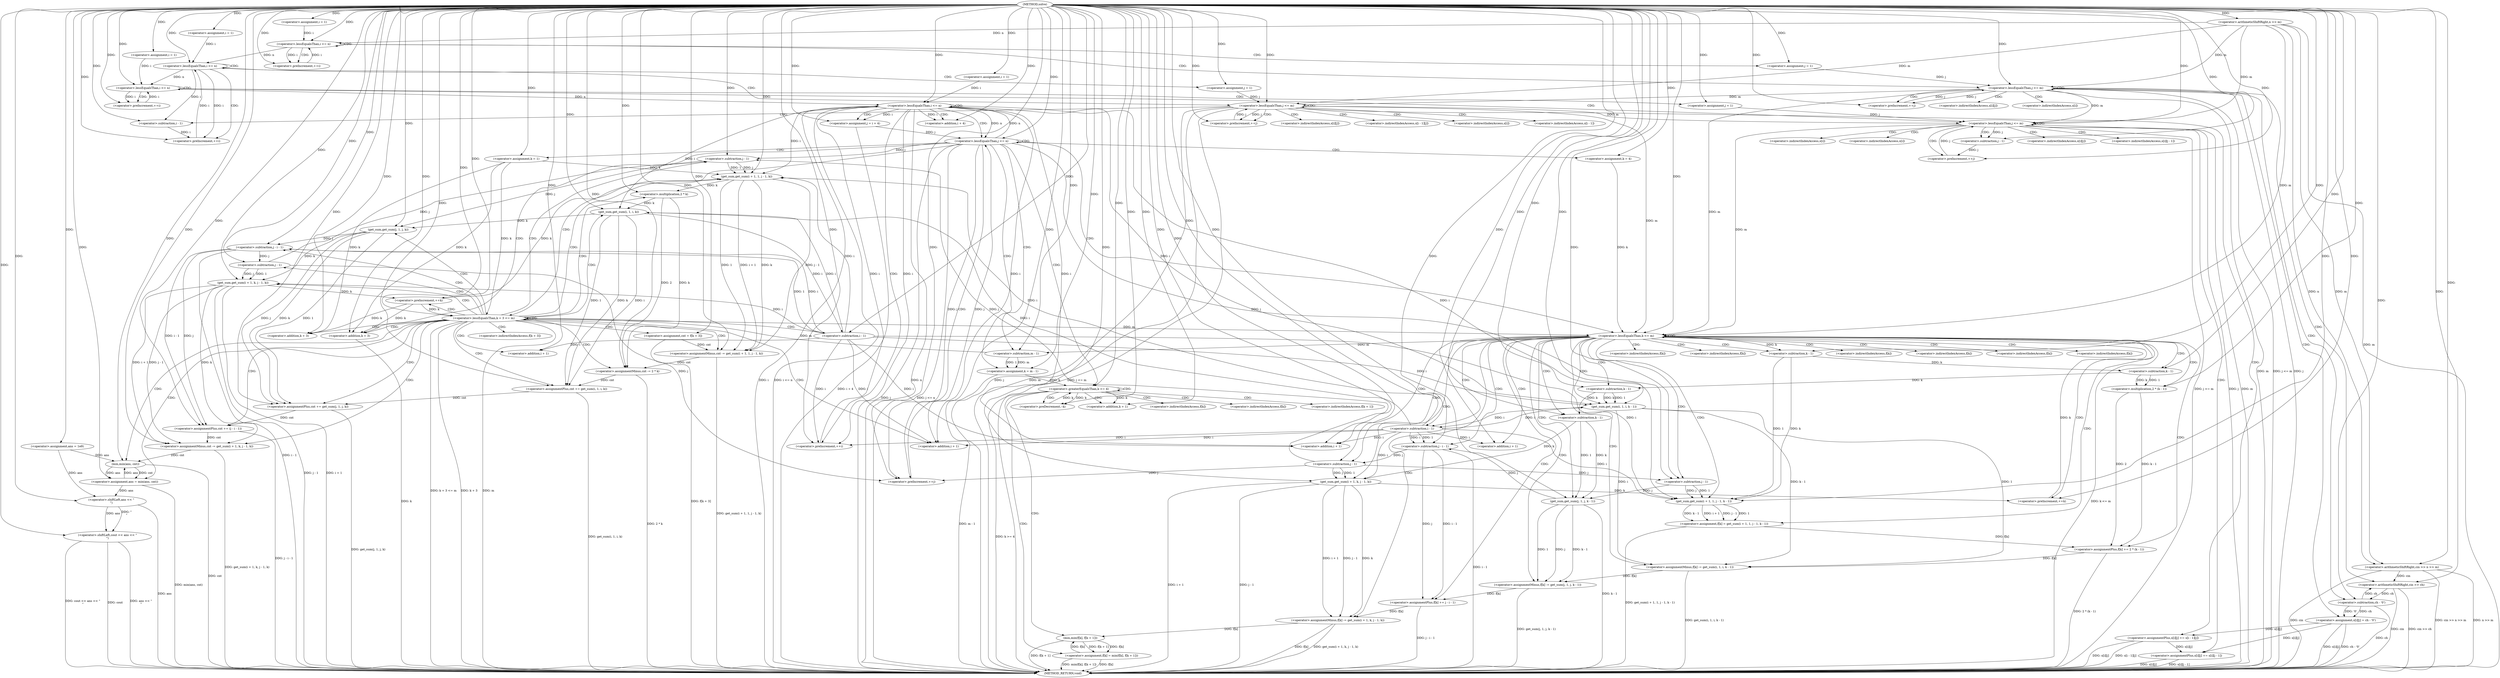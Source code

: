 digraph "solve" {  
"1000140" [label = "(METHOD,solve)" ]
"1000464" [label = "(METHOD_RETURN,void)" ]
"1000142" [label = "(<operator>.arithmeticShiftRight,cin >> n >> m)" ]
"1000253" [label = "(<operator>.assignment,ans = 1e9)" ]
"1000459" [label = "(<operator>.shiftLeft,cout << ans << \"\n\")" ]
"1000149" [label = "(<operator>.assignment,i = 1)" ]
"1000152" [label = "(<operator>.lessEqualsThan,i <= n)" ]
"1000155" [label = "(<operator>.preIncrement,++i)" ]
"1000184" [label = "(<operator>.assignment,i = 1)" ]
"1000187" [label = "(<operator>.lessEqualsThan,i <= n)" ]
"1000190" [label = "(<operator>.preIncrement,++i)" ]
"1000219" [label = "(<operator>.assignment,i = 1)" ]
"1000222" [label = "(<operator>.lessEqualsThan,i <= n)" ]
"1000225" [label = "(<operator>.preIncrement,++i)" ]
"1000258" [label = "(<operator>.assignment,i = 1)" ]
"1000261" [label = "(<operator>.lessEqualsThan,i <= n)" ]
"1000264" [label = "(<operator>.preIncrement,++i)" ]
"1000144" [label = "(<operator>.arithmeticShiftRight,n >> m)" ]
"1000461" [label = "(<operator>.shiftLeft,ans << \"\n\")" ]
"1000160" [label = "(<operator>.assignment,j = 1)" ]
"1000163" [label = "(<operator>.lessEqualsThan,j <= m)" ]
"1000166" [label = "(<operator>.preIncrement,++j)" ]
"1000195" [label = "(<operator>.assignment,j = 1)" ]
"1000198" [label = "(<operator>.lessEqualsThan,j <= m)" ]
"1000201" [label = "(<operator>.preIncrement,++j)" ]
"1000230" [label = "(<operator>.assignment,j = 1)" ]
"1000233" [label = "(<operator>.lessEqualsThan,j <= m)" ]
"1000236" [label = "(<operator>.preIncrement,++j)" ]
"1000269" [label = "(<operator>.assignment,j = i + 4)" ]
"1000274" [label = "(<operator>.lessEqualsThan,j <= n)" ]
"1000277" [label = "(<operator>.preIncrement,++j)" ]
"1000170" [label = "(<operator>.arithmeticShiftRight,cin >> ch)" ]
"1000173" [label = "(<operator>.assignment,s[i][j] = ch - '0')" ]
"1000204" [label = "(<operator>.assignmentPlus,s[i][j] += s[i - 1][j])" ]
"1000239" [label = "(<operator>.assignmentPlus,s[i][j] += s[i][j - 1])" ]
"1000271" [label = "(<operator>.addition,i + 4)" ]
"1000282" [label = "(<operator>.assignment,k = 4)" ]
"1000285" [label = "(<operator>.lessEqualsThan,k <= m)" ]
"1000288" [label = "(<operator>.preIncrement,++k)" ]
"1000361" [label = "(<operator>.assignment,k = m - 1)" ]
"1000366" [label = "(<operator>.greaterEqualsThan,k >= 4)" ]
"1000369" [label = "(<operator>.preDecrement,--k)" ]
"1000387" [label = "(<operator>.assignment,k = 1)" ]
"1000390" [label = "(<operator>.lessEqualsThan,k + 3 <= m)" ]
"1000395" [label = "(<operator>.preIncrement,++k)" ]
"1000179" [label = "(<operator>.subtraction,ch - '0')" ]
"1000291" [label = "(<operator>.assignment,f[k] = get_sum(i + 1, 1, j - 1, k - 1))" ]
"1000306" [label = "(<operator>.assignmentPlus,f[k] += 2 * (k - 1))" ]
"1000315" [label = "(<operator>.assignmentMinus,f[k] -= get_sum(i, 1, i, k - 1))" ]
"1000326" [label = "(<operator>.assignmentMinus,f[k] -= get_sum(j, 1, j, k - 1))" ]
"1000337" [label = "(<operator>.assignmentPlus,f[k] += j - i - 1)" ]
"1000346" [label = "(<operator>.assignmentMinus,f[k] -= get_sum(i + 1, k, j - 1, k))" ]
"1000372" [label = "(<operator>.assignment,f[k] = min(f[k], f[k + 1]))" ]
"1000399" [label = "(<operator>.assignment,cnt = f[k + 3])" ]
"1000406" [label = "(<operator>.assignmentMinus,cnt -= get_sum(i + 1, 1, j - 1, k))" ]
"1000417" [label = "(<operator>.assignmentMinus,cnt -= 2 * k)" ]
"1000422" [label = "(<operator>.assignmentPlus,cnt += get_sum(i, 1, i, k))" ]
"1000429" [label = "(<operator>.assignmentPlus,cnt += get_sum(j, 1, j, k))" ]
"1000436" [label = "(<operator>.assignmentPlus,cnt += (j - i - 1))" ]
"1000443" [label = "(<operator>.assignmentMinus,cnt -= get_sum(i + 1, k, j - 1, k))" ]
"1000454" [label = "(<operator>.assignment,ans = min(ans, cnt))" ]
"1000249" [label = "(<operator>.subtraction,j - 1)" ]
"1000363" [label = "(<operator>.subtraction,m - 1)" ]
"1000391" [label = "(<operator>.addition,k + 3)" ]
"1000213" [label = "(<operator>.subtraction,i - 1)" ]
"1000295" [label = "(get_sum,get_sum(i + 1, 1, j - 1, k - 1))" ]
"1000310" [label = "(<operator>.multiplication,2 * (k - 1))" ]
"1000319" [label = "(get_sum,get_sum(i, 1, i, k - 1))" ]
"1000330" [label = "(get_sum,get_sum(j, 1, j, k - 1))" ]
"1000341" [label = "(<operator>.subtraction,j - i - 1)" ]
"1000350" [label = "(get_sum,get_sum(i + 1, k, j - 1, k))" ]
"1000376" [label = "(min,min(f[k], f[k + 1]))" ]
"1000408" [label = "(get_sum,get_sum(i + 1, 1, j - 1, k))" ]
"1000419" [label = "(<operator>.multiplication,2 * k)" ]
"1000424" [label = "(get_sum,get_sum(i, 1, i, k))" ]
"1000431" [label = "(get_sum,get_sum(j, 1, j, k))" ]
"1000438" [label = "(<operator>.subtraction,j - i - 1)" ]
"1000445" [label = "(get_sum,get_sum(i + 1, k, j - 1, k))" ]
"1000456" [label = "(min,min(ans, cnt))" ]
"1000296" [label = "(<operator>.addition,i + 1)" ]
"1000300" [label = "(<operator>.subtraction,j - 1)" ]
"1000303" [label = "(<operator>.subtraction,k - 1)" ]
"1000312" [label = "(<operator>.subtraction,k - 1)" ]
"1000323" [label = "(<operator>.subtraction,k - 1)" ]
"1000334" [label = "(<operator>.subtraction,k - 1)" ]
"1000343" [label = "(<operator>.subtraction,i - 1)" ]
"1000351" [label = "(<operator>.addition,i + 1)" ]
"1000355" [label = "(<operator>.subtraction,j - 1)" ]
"1000403" [label = "(<operator>.addition,k + 3)" ]
"1000409" [label = "(<operator>.addition,i + 1)" ]
"1000413" [label = "(<operator>.subtraction,j - 1)" ]
"1000440" [label = "(<operator>.subtraction,i - 1)" ]
"1000446" [label = "(<operator>.addition,i + 1)" ]
"1000450" [label = "(<operator>.subtraction,j - 1)" ]
"1000382" [label = "(<operator>.addition,k + 1)" ]
"1000174" [label = "(<operator>.indirectIndexAccess,s[i][j])" ]
"1000205" [label = "(<operator>.indirectIndexAccess,s[i][j])" ]
"1000210" [label = "(<operator>.indirectIndexAccess,s[i - 1][j])" ]
"1000240" [label = "(<operator>.indirectIndexAccess,s[i][j])" ]
"1000245" [label = "(<operator>.indirectIndexAccess,s[i][j - 1])" ]
"1000175" [label = "(<operator>.indirectIndexAccess,s[i])" ]
"1000206" [label = "(<operator>.indirectIndexAccess,s[i])" ]
"1000211" [label = "(<operator>.indirectIndexAccess,s[i - 1])" ]
"1000241" [label = "(<operator>.indirectIndexAccess,s[i])" ]
"1000246" [label = "(<operator>.indirectIndexAccess,s[i])" ]
"1000292" [label = "(<operator>.indirectIndexAccess,f[k])" ]
"1000307" [label = "(<operator>.indirectIndexAccess,f[k])" ]
"1000316" [label = "(<operator>.indirectIndexAccess,f[k])" ]
"1000327" [label = "(<operator>.indirectIndexAccess,f[k])" ]
"1000338" [label = "(<operator>.indirectIndexAccess,f[k])" ]
"1000347" [label = "(<operator>.indirectIndexAccess,f[k])" ]
"1000373" [label = "(<operator>.indirectIndexAccess,f[k])" ]
"1000401" [label = "(<operator>.indirectIndexAccess,f[k + 3])" ]
"1000377" [label = "(<operator>.indirectIndexAccess,f[k])" ]
"1000380" [label = "(<operator>.indirectIndexAccess,f[k + 1])" ]
  "1000142" -> "1000464"  [ label = "DDG: cin"] 
  "1000144" -> "1000464"  [ label = "DDG: m"] 
  "1000142" -> "1000464"  [ label = "DDG: n >> m"] 
  "1000142" -> "1000464"  [ label = "DDG: cin >> n >> m"] 
  "1000261" -> "1000464"  [ label = "DDG: i"] 
  "1000261" -> "1000464"  [ label = "DDG: n"] 
  "1000261" -> "1000464"  [ label = "DDG: i <= n"] 
  "1000461" -> "1000464"  [ label = "DDG: ans"] 
  "1000459" -> "1000464"  [ label = "DDG: ans << \"\n\""] 
  "1000459" -> "1000464"  [ label = "DDG: cout << ans << \"\n\""] 
  "1000269" -> "1000464"  [ label = "DDG: i + 4"] 
  "1000274" -> "1000464"  [ label = "DDG: j"] 
  "1000274" -> "1000464"  [ label = "DDG: j <= n"] 
  "1000285" -> "1000464"  [ label = "DDG: k <= m"] 
  "1000361" -> "1000464"  [ label = "DDG: m - 1"] 
  "1000366" -> "1000464"  [ label = "DDG: k >= 4"] 
  "1000391" -> "1000464"  [ label = "DDG: k"] 
  "1000390" -> "1000464"  [ label = "DDG: k + 3"] 
  "1000390" -> "1000464"  [ label = "DDG: m"] 
  "1000390" -> "1000464"  [ label = "DDG: k + 3 <= m"] 
  "1000399" -> "1000464"  [ label = "DDG: f[k + 3]"] 
  "1000406" -> "1000464"  [ label = "DDG: get_sum(i + 1, 1, j - 1, k)"] 
  "1000417" -> "1000464"  [ label = "DDG: 2 * k"] 
  "1000422" -> "1000464"  [ label = "DDG: get_sum(i, 1, i, k)"] 
  "1000429" -> "1000464"  [ label = "DDG: get_sum(j, 1, j, k)"] 
  "1000438" -> "1000464"  [ label = "DDG: i - 1"] 
  "1000436" -> "1000464"  [ label = "DDG: j - i - 1"] 
  "1000445" -> "1000464"  [ label = "DDG: i + 1"] 
  "1000445" -> "1000464"  [ label = "DDG: j - 1"] 
  "1000443" -> "1000464"  [ label = "DDG: get_sum(i + 1, k, j - 1, k)"] 
  "1000456" -> "1000464"  [ label = "DDG: cnt"] 
  "1000454" -> "1000464"  [ label = "DDG: min(ans, cnt)"] 
  "1000372" -> "1000464"  [ label = "DDG: f[k]"] 
  "1000376" -> "1000464"  [ label = "DDG: f[k + 1]"] 
  "1000372" -> "1000464"  [ label = "DDG: min(f[k], f[k + 1])"] 
  "1000291" -> "1000464"  [ label = "DDG: get_sum(i + 1, 1, j - 1, k - 1)"] 
  "1000306" -> "1000464"  [ label = "DDG: 2 * (k - 1)"] 
  "1000315" -> "1000464"  [ label = "DDG: get_sum(i, 1, i, k - 1)"] 
  "1000330" -> "1000464"  [ label = "DDG: k - 1"] 
  "1000326" -> "1000464"  [ label = "DDG: get_sum(j, 1, j, k - 1)"] 
  "1000341" -> "1000464"  [ label = "DDG: i - 1"] 
  "1000337" -> "1000464"  [ label = "DDG: j - i - 1"] 
  "1000346" -> "1000464"  [ label = "DDG: f[k]"] 
  "1000350" -> "1000464"  [ label = "DDG: i + 1"] 
  "1000350" -> "1000464"  [ label = "DDG: j - 1"] 
  "1000346" -> "1000464"  [ label = "DDG: get_sum(i + 1, k, j - 1, k)"] 
  "1000233" -> "1000464"  [ label = "DDG: j"] 
  "1000233" -> "1000464"  [ label = "DDG: m"] 
  "1000233" -> "1000464"  [ label = "DDG: j <= m"] 
  "1000239" -> "1000464"  [ label = "DDG: s[i][j]"] 
  "1000239" -> "1000464"  [ label = "DDG: s[i][j - 1]"] 
  "1000198" -> "1000464"  [ label = "DDG: j"] 
  "1000198" -> "1000464"  [ label = "DDG: m"] 
  "1000198" -> "1000464"  [ label = "DDG: j <= m"] 
  "1000204" -> "1000464"  [ label = "DDG: s[i][j]"] 
  "1000204" -> "1000464"  [ label = "DDG: s[i - 1][j]"] 
  "1000163" -> "1000464"  [ label = "DDG: j"] 
  "1000163" -> "1000464"  [ label = "DDG: m"] 
  "1000163" -> "1000464"  [ label = "DDG: j <= m"] 
  "1000170" -> "1000464"  [ label = "DDG: cin"] 
  "1000170" -> "1000464"  [ label = "DDG: cin >> ch"] 
  "1000173" -> "1000464"  [ label = "DDG: s[i][j]"] 
  "1000179" -> "1000464"  [ label = "DDG: ch"] 
  "1000173" -> "1000464"  [ label = "DDG: ch - '0'"] 
  "1000459" -> "1000464"  [ label = "DDG: cout"] 
  "1000140" -> "1000253"  [ label = "DDG: "] 
  "1000140" -> "1000142"  [ label = "DDG: "] 
  "1000144" -> "1000142"  [ label = "DDG: m"] 
  "1000144" -> "1000142"  [ label = "DDG: n"] 
  "1000140" -> "1000149"  [ label = "DDG: "] 
  "1000140" -> "1000184"  [ label = "DDG: "] 
  "1000140" -> "1000219"  [ label = "DDG: "] 
  "1000140" -> "1000258"  [ label = "DDG: "] 
  "1000140" -> "1000459"  [ label = "DDG: "] 
  "1000461" -> "1000459"  [ label = "DDG: \"\n\""] 
  "1000461" -> "1000459"  [ label = "DDG: ans"] 
  "1000140" -> "1000144"  [ label = "DDG: "] 
  "1000149" -> "1000152"  [ label = "DDG: i"] 
  "1000155" -> "1000152"  [ label = "DDG: i"] 
  "1000140" -> "1000152"  [ label = "DDG: "] 
  "1000144" -> "1000152"  [ label = "DDG: n"] 
  "1000152" -> "1000155"  [ label = "DDG: i"] 
  "1000140" -> "1000155"  [ label = "DDG: "] 
  "1000184" -> "1000187"  [ label = "DDG: i"] 
  "1000190" -> "1000187"  [ label = "DDG: i"] 
  "1000140" -> "1000187"  [ label = "DDG: "] 
  "1000152" -> "1000187"  [ label = "DDG: n"] 
  "1000187" -> "1000190"  [ label = "DDG: i"] 
  "1000213" -> "1000190"  [ label = "DDG: i"] 
  "1000140" -> "1000190"  [ label = "DDG: "] 
  "1000219" -> "1000222"  [ label = "DDG: i"] 
  "1000225" -> "1000222"  [ label = "DDG: i"] 
  "1000140" -> "1000222"  [ label = "DDG: "] 
  "1000187" -> "1000222"  [ label = "DDG: n"] 
  "1000222" -> "1000225"  [ label = "DDG: i"] 
  "1000140" -> "1000225"  [ label = "DDG: "] 
  "1000258" -> "1000261"  [ label = "DDG: i"] 
  "1000264" -> "1000261"  [ label = "DDG: i"] 
  "1000140" -> "1000261"  [ label = "DDG: "] 
  "1000222" -> "1000261"  [ label = "DDG: n"] 
  "1000274" -> "1000261"  [ label = "DDG: n"] 
  "1000140" -> "1000264"  [ label = "DDG: "] 
  "1000261" -> "1000264"  [ label = "DDG: i"] 
  "1000440" -> "1000264"  [ label = "DDG: i"] 
  "1000343" -> "1000264"  [ label = "DDG: i"] 
  "1000253" -> "1000461"  [ label = "DDG: ans"] 
  "1000454" -> "1000461"  [ label = "DDG: ans"] 
  "1000140" -> "1000461"  [ label = "DDG: "] 
  "1000140" -> "1000160"  [ label = "DDG: "] 
  "1000140" -> "1000195"  [ label = "DDG: "] 
  "1000140" -> "1000230"  [ label = "DDG: "] 
  "1000140" -> "1000269"  [ label = "DDG: "] 
  "1000261" -> "1000269"  [ label = "DDG: i"] 
  "1000160" -> "1000163"  [ label = "DDG: j"] 
  "1000166" -> "1000163"  [ label = "DDG: j"] 
  "1000140" -> "1000163"  [ label = "DDG: "] 
  "1000144" -> "1000163"  [ label = "DDG: m"] 
  "1000163" -> "1000166"  [ label = "DDG: j"] 
  "1000140" -> "1000166"  [ label = "DDG: "] 
  "1000179" -> "1000173"  [ label = "DDG: ch"] 
  "1000179" -> "1000173"  [ label = "DDG: '0'"] 
  "1000195" -> "1000198"  [ label = "DDG: j"] 
  "1000201" -> "1000198"  [ label = "DDG: j"] 
  "1000140" -> "1000198"  [ label = "DDG: "] 
  "1000144" -> "1000198"  [ label = "DDG: m"] 
  "1000163" -> "1000198"  [ label = "DDG: m"] 
  "1000198" -> "1000201"  [ label = "DDG: j"] 
  "1000140" -> "1000201"  [ label = "DDG: "] 
  "1000230" -> "1000233"  [ label = "DDG: j"] 
  "1000236" -> "1000233"  [ label = "DDG: j"] 
  "1000140" -> "1000233"  [ label = "DDG: "] 
  "1000144" -> "1000233"  [ label = "DDG: m"] 
  "1000198" -> "1000233"  [ label = "DDG: m"] 
  "1000163" -> "1000233"  [ label = "DDG: m"] 
  "1000249" -> "1000236"  [ label = "DDG: j"] 
  "1000140" -> "1000236"  [ label = "DDG: "] 
  "1000269" -> "1000274"  [ label = "DDG: j"] 
  "1000277" -> "1000274"  [ label = "DDG: j"] 
  "1000140" -> "1000274"  [ label = "DDG: "] 
  "1000261" -> "1000274"  [ label = "DDG: n"] 
  "1000274" -> "1000277"  [ label = "DDG: j"] 
  "1000450" -> "1000277"  [ label = "DDG: j"] 
  "1000355" -> "1000277"  [ label = "DDG: j"] 
  "1000140" -> "1000277"  [ label = "DDG: "] 
  "1000142" -> "1000170"  [ label = "DDG: cin"] 
  "1000140" -> "1000170"  [ label = "DDG: "] 
  "1000179" -> "1000170"  [ label = "DDG: ch"] 
  "1000173" -> "1000204"  [ label = "DDG: s[i][j]"] 
  "1000204" -> "1000239"  [ label = "DDG: s[i][j]"] 
  "1000173" -> "1000239"  [ label = "DDG: s[i][j]"] 
  "1000261" -> "1000271"  [ label = "DDG: i"] 
  "1000140" -> "1000271"  [ label = "DDG: "] 
  "1000140" -> "1000282"  [ label = "DDG: "] 
  "1000363" -> "1000361"  [ label = "DDG: m"] 
  "1000363" -> "1000361"  [ label = "DDG: 1"] 
  "1000140" -> "1000387"  [ label = "DDG: "] 
  "1000170" -> "1000179"  [ label = "DDG: ch"] 
  "1000140" -> "1000179"  [ label = "DDG: "] 
  "1000282" -> "1000285"  [ label = "DDG: k"] 
  "1000288" -> "1000285"  [ label = "DDG: k"] 
  "1000140" -> "1000285"  [ label = "DDG: "] 
  "1000144" -> "1000285"  [ label = "DDG: m"] 
  "1000390" -> "1000285"  [ label = "DDG: m"] 
  "1000233" -> "1000285"  [ label = "DDG: m"] 
  "1000198" -> "1000285"  [ label = "DDG: m"] 
  "1000163" -> "1000285"  [ label = "DDG: m"] 
  "1000350" -> "1000288"  [ label = "DDG: k"] 
  "1000140" -> "1000288"  [ label = "DDG: "] 
  "1000295" -> "1000291"  [ label = "DDG: k - 1"] 
  "1000295" -> "1000291"  [ label = "DDG: i + 1"] 
  "1000295" -> "1000291"  [ label = "DDG: j - 1"] 
  "1000295" -> "1000291"  [ label = "DDG: 1"] 
  "1000310" -> "1000306"  [ label = "DDG: k - 1"] 
  "1000310" -> "1000306"  [ label = "DDG: 2"] 
  "1000319" -> "1000315"  [ label = "DDG: i"] 
  "1000319" -> "1000315"  [ label = "DDG: 1"] 
  "1000319" -> "1000315"  [ label = "DDG: k - 1"] 
  "1000330" -> "1000326"  [ label = "DDG: j"] 
  "1000330" -> "1000326"  [ label = "DDG: 1"] 
  "1000330" -> "1000326"  [ label = "DDG: k - 1"] 
  "1000341" -> "1000337"  [ label = "DDG: j"] 
  "1000341" -> "1000337"  [ label = "DDG: i - 1"] 
  "1000350" -> "1000346"  [ label = "DDG: j - 1"] 
  "1000350" -> "1000346"  [ label = "DDG: i + 1"] 
  "1000350" -> "1000346"  [ label = "DDG: k"] 
  "1000140" -> "1000361"  [ label = "DDG: "] 
  "1000361" -> "1000366"  [ label = "DDG: k"] 
  "1000369" -> "1000366"  [ label = "DDG: k"] 
  "1000140" -> "1000366"  [ label = "DDG: "] 
  "1000140" -> "1000369"  [ label = "DDG: "] 
  "1000366" -> "1000369"  [ label = "DDG: k"] 
  "1000376" -> "1000372"  [ label = "DDG: f[k]"] 
  "1000376" -> "1000372"  [ label = "DDG: f[k + 1]"] 
  "1000387" -> "1000390"  [ label = "DDG: k"] 
  "1000395" -> "1000390"  [ label = "DDG: k"] 
  "1000140" -> "1000390"  [ label = "DDG: "] 
  "1000363" -> "1000390"  [ label = "DDG: m"] 
  "1000445" -> "1000395"  [ label = "DDG: k"] 
  "1000140" -> "1000395"  [ label = "DDG: "] 
  "1000408" -> "1000406"  [ label = "DDG: i + 1"] 
  "1000408" -> "1000406"  [ label = "DDG: k"] 
  "1000408" -> "1000406"  [ label = "DDG: j - 1"] 
  "1000408" -> "1000406"  [ label = "DDG: 1"] 
  "1000419" -> "1000417"  [ label = "DDG: 2"] 
  "1000419" -> "1000417"  [ label = "DDG: k"] 
  "1000424" -> "1000422"  [ label = "DDG: 1"] 
  "1000424" -> "1000422"  [ label = "DDG: k"] 
  "1000424" -> "1000422"  [ label = "DDG: i"] 
  "1000431" -> "1000429"  [ label = "DDG: j"] 
  "1000431" -> "1000429"  [ label = "DDG: k"] 
  "1000431" -> "1000429"  [ label = "DDG: 1"] 
  "1000438" -> "1000436"  [ label = "DDG: j"] 
  "1000438" -> "1000436"  [ label = "DDG: i - 1"] 
  "1000445" -> "1000443"  [ label = "DDG: k"] 
  "1000445" -> "1000443"  [ label = "DDG: i + 1"] 
  "1000445" -> "1000443"  [ label = "DDG: j - 1"] 
  "1000456" -> "1000454"  [ label = "DDG: ans"] 
  "1000456" -> "1000454"  [ label = "DDG: cnt"] 
  "1000233" -> "1000249"  [ label = "DDG: j"] 
  "1000140" -> "1000249"  [ label = "DDG: "] 
  "1000291" -> "1000306"  [ label = "DDG: f[k]"] 
  "1000306" -> "1000315"  [ label = "DDG: f[k]"] 
  "1000315" -> "1000326"  [ label = "DDG: f[k]"] 
  "1000326" -> "1000337"  [ label = "DDG: f[k]"] 
  "1000337" -> "1000346"  [ label = "DDG: f[k]"] 
  "1000285" -> "1000363"  [ label = "DDG: m"] 
  "1000140" -> "1000363"  [ label = "DDG: "] 
  "1000387" -> "1000391"  [ label = "DDG: k"] 
  "1000395" -> "1000391"  [ label = "DDG: k"] 
  "1000140" -> "1000391"  [ label = "DDG: "] 
  "1000140" -> "1000399"  [ label = "DDG: "] 
  "1000399" -> "1000406"  [ label = "DDG: cnt"] 
  "1000140" -> "1000406"  [ label = "DDG: "] 
  "1000406" -> "1000417"  [ label = "DDG: cnt"] 
  "1000140" -> "1000417"  [ label = "DDG: "] 
  "1000417" -> "1000422"  [ label = "DDG: cnt"] 
  "1000140" -> "1000422"  [ label = "DDG: "] 
  "1000422" -> "1000429"  [ label = "DDG: cnt"] 
  "1000140" -> "1000429"  [ label = "DDG: "] 
  "1000429" -> "1000436"  [ label = "DDG: cnt"] 
  "1000140" -> "1000436"  [ label = "DDG: "] 
  "1000436" -> "1000443"  [ label = "DDG: cnt"] 
  "1000140" -> "1000443"  [ label = "DDG: "] 
  "1000140" -> "1000454"  [ label = "DDG: "] 
  "1000187" -> "1000213"  [ label = "DDG: i"] 
  "1000140" -> "1000213"  [ label = "DDG: "] 
  "1000140" -> "1000295"  [ label = "DDG: "] 
  "1000261" -> "1000295"  [ label = "DDG: i"] 
  "1000440" -> "1000295"  [ label = "DDG: i"] 
  "1000343" -> "1000295"  [ label = "DDG: i"] 
  "1000303" -> "1000295"  [ label = "DDG: 1"] 
  "1000303" -> "1000295"  [ label = "DDG: k"] 
  "1000300" -> "1000295"  [ label = "DDG: 1"] 
  "1000300" -> "1000295"  [ label = "DDG: j"] 
  "1000140" -> "1000310"  [ label = "DDG: "] 
  "1000312" -> "1000310"  [ label = "DDG: 1"] 
  "1000312" -> "1000310"  [ label = "DDG: k"] 
  "1000140" -> "1000319"  [ label = "DDG: "] 
  "1000261" -> "1000319"  [ label = "DDG: i"] 
  "1000440" -> "1000319"  [ label = "DDG: i"] 
  "1000343" -> "1000319"  [ label = "DDG: i"] 
  "1000323" -> "1000319"  [ label = "DDG: k"] 
  "1000323" -> "1000319"  [ label = "DDG: 1"] 
  "1000300" -> "1000330"  [ label = "DDG: j"] 
  "1000140" -> "1000330"  [ label = "DDG: "] 
  "1000334" -> "1000330"  [ label = "DDG: 1"] 
  "1000334" -> "1000330"  [ label = "DDG: k"] 
  "1000330" -> "1000341"  [ label = "DDG: j"] 
  "1000140" -> "1000341"  [ label = "DDG: "] 
  "1000343" -> "1000341"  [ label = "DDG: 1"] 
  "1000343" -> "1000341"  [ label = "DDG: i"] 
  "1000343" -> "1000350"  [ label = "DDG: i"] 
  "1000140" -> "1000350"  [ label = "DDG: "] 
  "1000355" -> "1000350"  [ label = "DDG: j"] 
  "1000355" -> "1000350"  [ label = "DDG: 1"] 
  "1000334" -> "1000350"  [ label = "DDG: k"] 
  "1000372" -> "1000376"  [ label = "DDG: f[k]"] 
  "1000346" -> "1000376"  [ label = "DDG: f[k]"] 
  "1000140" -> "1000408"  [ label = "DDG: "] 
  "1000261" -> "1000408"  [ label = "DDG: i"] 
  "1000440" -> "1000408"  [ label = "DDG: i"] 
  "1000343" -> "1000408"  [ label = "DDG: i"] 
  "1000387" -> "1000408"  [ label = "DDG: k"] 
  "1000395" -> "1000408"  [ label = "DDG: k"] 
  "1000413" -> "1000408"  [ label = "DDG: 1"] 
  "1000413" -> "1000408"  [ label = "DDG: j"] 
  "1000140" -> "1000419"  [ label = "DDG: "] 
  "1000408" -> "1000419"  [ label = "DDG: k"] 
  "1000140" -> "1000424"  [ label = "DDG: "] 
  "1000261" -> "1000424"  [ label = "DDG: i"] 
  "1000440" -> "1000424"  [ label = "DDG: i"] 
  "1000343" -> "1000424"  [ label = "DDG: i"] 
  "1000419" -> "1000424"  [ label = "DDG: k"] 
  "1000413" -> "1000431"  [ label = "DDG: j"] 
  "1000140" -> "1000431"  [ label = "DDG: "] 
  "1000424" -> "1000431"  [ label = "DDG: k"] 
  "1000431" -> "1000438"  [ label = "DDG: j"] 
  "1000140" -> "1000438"  [ label = "DDG: "] 
  "1000440" -> "1000438"  [ label = "DDG: 1"] 
  "1000440" -> "1000438"  [ label = "DDG: i"] 
  "1000431" -> "1000445"  [ label = "DDG: k"] 
  "1000140" -> "1000445"  [ label = "DDG: "] 
  "1000450" -> "1000445"  [ label = "DDG: j"] 
  "1000450" -> "1000445"  [ label = "DDG: 1"] 
  "1000440" -> "1000445"  [ label = "DDG: i"] 
  "1000253" -> "1000456"  [ label = "DDG: ans"] 
  "1000454" -> "1000456"  [ label = "DDG: ans"] 
  "1000140" -> "1000456"  [ label = "DDG: "] 
  "1000443" -> "1000456"  [ label = "DDG: cnt"] 
  "1000140" -> "1000296"  [ label = "DDG: "] 
  "1000261" -> "1000296"  [ label = "DDG: i"] 
  "1000440" -> "1000296"  [ label = "DDG: i"] 
  "1000343" -> "1000296"  [ label = "DDG: i"] 
  "1000274" -> "1000300"  [ label = "DDG: j"] 
  "1000355" -> "1000300"  [ label = "DDG: j"] 
  "1000140" -> "1000300"  [ label = "DDG: "] 
  "1000285" -> "1000303"  [ label = "DDG: k"] 
  "1000140" -> "1000303"  [ label = "DDG: "] 
  "1000303" -> "1000312"  [ label = "DDG: k"] 
  "1000140" -> "1000312"  [ label = "DDG: "] 
  "1000312" -> "1000323"  [ label = "DDG: k"] 
  "1000140" -> "1000323"  [ label = "DDG: "] 
  "1000323" -> "1000334"  [ label = "DDG: k"] 
  "1000140" -> "1000334"  [ label = "DDG: "] 
  "1000319" -> "1000343"  [ label = "DDG: i"] 
  "1000140" -> "1000343"  [ label = "DDG: "] 
  "1000343" -> "1000351"  [ label = "DDG: i"] 
  "1000140" -> "1000351"  [ label = "DDG: "] 
  "1000341" -> "1000355"  [ label = "DDG: j"] 
  "1000140" -> "1000355"  [ label = "DDG: "] 
  "1000140" -> "1000403"  [ label = "DDG: "] 
  "1000387" -> "1000403"  [ label = "DDG: k"] 
  "1000395" -> "1000403"  [ label = "DDG: k"] 
  "1000140" -> "1000409"  [ label = "DDG: "] 
  "1000261" -> "1000409"  [ label = "DDG: i"] 
  "1000440" -> "1000409"  [ label = "DDG: i"] 
  "1000343" -> "1000409"  [ label = "DDG: i"] 
  "1000274" -> "1000413"  [ label = "DDG: j"] 
  "1000450" -> "1000413"  [ label = "DDG: j"] 
  "1000355" -> "1000413"  [ label = "DDG: j"] 
  "1000140" -> "1000413"  [ label = "DDG: "] 
  "1000424" -> "1000440"  [ label = "DDG: i"] 
  "1000140" -> "1000440"  [ label = "DDG: "] 
  "1000440" -> "1000446"  [ label = "DDG: i"] 
  "1000140" -> "1000446"  [ label = "DDG: "] 
  "1000438" -> "1000450"  [ label = "DDG: j"] 
  "1000140" -> "1000450"  [ label = "DDG: "] 
  "1000366" -> "1000382"  [ label = "DDG: k"] 
  "1000140" -> "1000382"  [ label = "DDG: "] 
  "1000152" -> "1000160"  [ label = "CDG: "] 
  "1000152" -> "1000152"  [ label = "CDG: "] 
  "1000152" -> "1000163"  [ label = "CDG: "] 
  "1000152" -> "1000155"  [ label = "CDG: "] 
  "1000187" -> "1000190"  [ label = "CDG: "] 
  "1000187" -> "1000195"  [ label = "CDG: "] 
  "1000187" -> "1000198"  [ label = "CDG: "] 
  "1000187" -> "1000187"  [ label = "CDG: "] 
  "1000222" -> "1000233"  [ label = "CDG: "] 
  "1000222" -> "1000222"  [ label = "CDG: "] 
  "1000222" -> "1000230"  [ label = "CDG: "] 
  "1000222" -> "1000225"  [ label = "CDG: "] 
  "1000261" -> "1000274"  [ label = "CDG: "] 
  "1000261" -> "1000269"  [ label = "CDG: "] 
  "1000261" -> "1000271"  [ label = "CDG: "] 
  "1000261" -> "1000261"  [ label = "CDG: "] 
  "1000261" -> "1000264"  [ label = "CDG: "] 
  "1000163" -> "1000174"  [ label = "CDG: "] 
  "1000163" -> "1000173"  [ label = "CDG: "] 
  "1000163" -> "1000166"  [ label = "CDG: "] 
  "1000163" -> "1000175"  [ label = "CDG: "] 
  "1000163" -> "1000179"  [ label = "CDG: "] 
  "1000163" -> "1000163"  [ label = "CDG: "] 
  "1000163" -> "1000170"  [ label = "CDG: "] 
  "1000198" -> "1000210"  [ label = "CDG: "] 
  "1000198" -> "1000206"  [ label = "CDG: "] 
  "1000198" -> "1000201"  [ label = "CDG: "] 
  "1000198" -> "1000205"  [ label = "CDG: "] 
  "1000198" -> "1000211"  [ label = "CDG: "] 
  "1000198" -> "1000204"  [ label = "CDG: "] 
  "1000198" -> "1000198"  [ label = "CDG: "] 
  "1000198" -> "1000213"  [ label = "CDG: "] 
  "1000233" -> "1000233"  [ label = "CDG: "] 
  "1000233" -> "1000240"  [ label = "CDG: "] 
  "1000233" -> "1000249"  [ label = "CDG: "] 
  "1000233" -> "1000241"  [ label = "CDG: "] 
  "1000233" -> "1000236"  [ label = "CDG: "] 
  "1000233" -> "1000245"  [ label = "CDG: "] 
  "1000233" -> "1000239"  [ label = "CDG: "] 
  "1000233" -> "1000246"  [ label = "CDG: "] 
  "1000274" -> "1000387"  [ label = "CDG: "] 
  "1000274" -> "1000274"  [ label = "CDG: "] 
  "1000274" -> "1000282"  [ label = "CDG: "] 
  "1000274" -> "1000391"  [ label = "CDG: "] 
  "1000274" -> "1000361"  [ label = "CDG: "] 
  "1000274" -> "1000285"  [ label = "CDG: "] 
  "1000274" -> "1000277"  [ label = "CDG: "] 
  "1000274" -> "1000363"  [ label = "CDG: "] 
  "1000274" -> "1000366"  [ label = "CDG: "] 
  "1000274" -> "1000390"  [ label = "CDG: "] 
  "1000285" -> "1000315"  [ label = "CDG: "] 
  "1000285" -> "1000310"  [ label = "CDG: "] 
  "1000285" -> "1000326"  [ label = "CDG: "] 
  "1000285" -> "1000330"  [ label = "CDG: "] 
  "1000285" -> "1000316"  [ label = "CDG: "] 
  "1000285" -> "1000355"  [ label = "CDG: "] 
  "1000285" -> "1000300"  [ label = "CDG: "] 
  "1000285" -> "1000334"  [ label = "CDG: "] 
  "1000285" -> "1000288"  [ label = "CDG: "] 
  "1000285" -> "1000292"  [ label = "CDG: "] 
  "1000285" -> "1000350"  [ label = "CDG: "] 
  "1000285" -> "1000303"  [ label = "CDG: "] 
  "1000285" -> "1000307"  [ label = "CDG: "] 
  "1000285" -> "1000319"  [ label = "CDG: "] 
  "1000285" -> "1000346"  [ label = "CDG: "] 
  "1000285" -> "1000285"  [ label = "CDG: "] 
  "1000285" -> "1000312"  [ label = "CDG: "] 
  "1000285" -> "1000337"  [ label = "CDG: "] 
  "1000285" -> "1000291"  [ label = "CDG: "] 
  "1000285" -> "1000338"  [ label = "CDG: "] 
  "1000285" -> "1000295"  [ label = "CDG: "] 
  "1000285" -> "1000341"  [ label = "CDG: "] 
  "1000285" -> "1000323"  [ label = "CDG: "] 
  "1000285" -> "1000306"  [ label = "CDG: "] 
  "1000285" -> "1000351"  [ label = "CDG: "] 
  "1000285" -> "1000296"  [ label = "CDG: "] 
  "1000285" -> "1000347"  [ label = "CDG: "] 
  "1000285" -> "1000327"  [ label = "CDG: "] 
  "1000285" -> "1000343"  [ label = "CDG: "] 
  "1000366" -> "1000382"  [ label = "CDG: "] 
  "1000366" -> "1000376"  [ label = "CDG: "] 
  "1000366" -> "1000377"  [ label = "CDG: "] 
  "1000366" -> "1000372"  [ label = "CDG: "] 
  "1000366" -> "1000369"  [ label = "CDG: "] 
  "1000366" -> "1000373"  [ label = "CDG: "] 
  "1000366" -> "1000380"  [ label = "CDG: "] 
  "1000366" -> "1000366"  [ label = "CDG: "] 
  "1000390" -> "1000456"  [ label = "CDG: "] 
  "1000390" -> "1000446"  [ label = "CDG: "] 
  "1000390" -> "1000408"  [ label = "CDG: "] 
  "1000390" -> "1000436"  [ label = "CDG: "] 
  "1000390" -> "1000419"  [ label = "CDG: "] 
  "1000390" -> "1000438"  [ label = "CDG: "] 
  "1000390" -> "1000391"  [ label = "CDG: "] 
  "1000390" -> "1000450"  [ label = "CDG: "] 
  "1000390" -> "1000445"  [ label = "CDG: "] 
  "1000390" -> "1000422"  [ label = "CDG: "] 
  "1000390" -> "1000399"  [ label = "CDG: "] 
  "1000390" -> "1000413"  [ label = "CDG: "] 
  "1000390" -> "1000429"  [ label = "CDG: "] 
  "1000390" -> "1000409"  [ label = "CDG: "] 
  "1000390" -> "1000443"  [ label = "CDG: "] 
  "1000390" -> "1000406"  [ label = "CDG: "] 
  "1000390" -> "1000431"  [ label = "CDG: "] 
  "1000390" -> "1000424"  [ label = "CDG: "] 
  "1000390" -> "1000454"  [ label = "CDG: "] 
  "1000390" -> "1000417"  [ label = "CDG: "] 
  "1000390" -> "1000401"  [ label = "CDG: "] 
  "1000390" -> "1000403"  [ label = "CDG: "] 
  "1000390" -> "1000440"  [ label = "CDG: "] 
  "1000390" -> "1000390"  [ label = "CDG: "] 
  "1000390" -> "1000395"  [ label = "CDG: "] 
}
